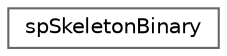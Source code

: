 digraph "类继承关系图"
{
 // LATEX_PDF_SIZE
  bgcolor="transparent";
  edge [fontname=Helvetica,fontsize=10,labelfontname=Helvetica,labelfontsize=10];
  node [fontname=Helvetica,fontsize=10,shape=box,height=0.2,width=0.4];
  rankdir="LR";
  Node0 [id="Node000000",label="spSkeletonBinary",height=0.2,width=0.4,color="grey40", fillcolor="white", style="filled",URL="$structsp_skeleton_binary.html",tooltip=" "];
}
